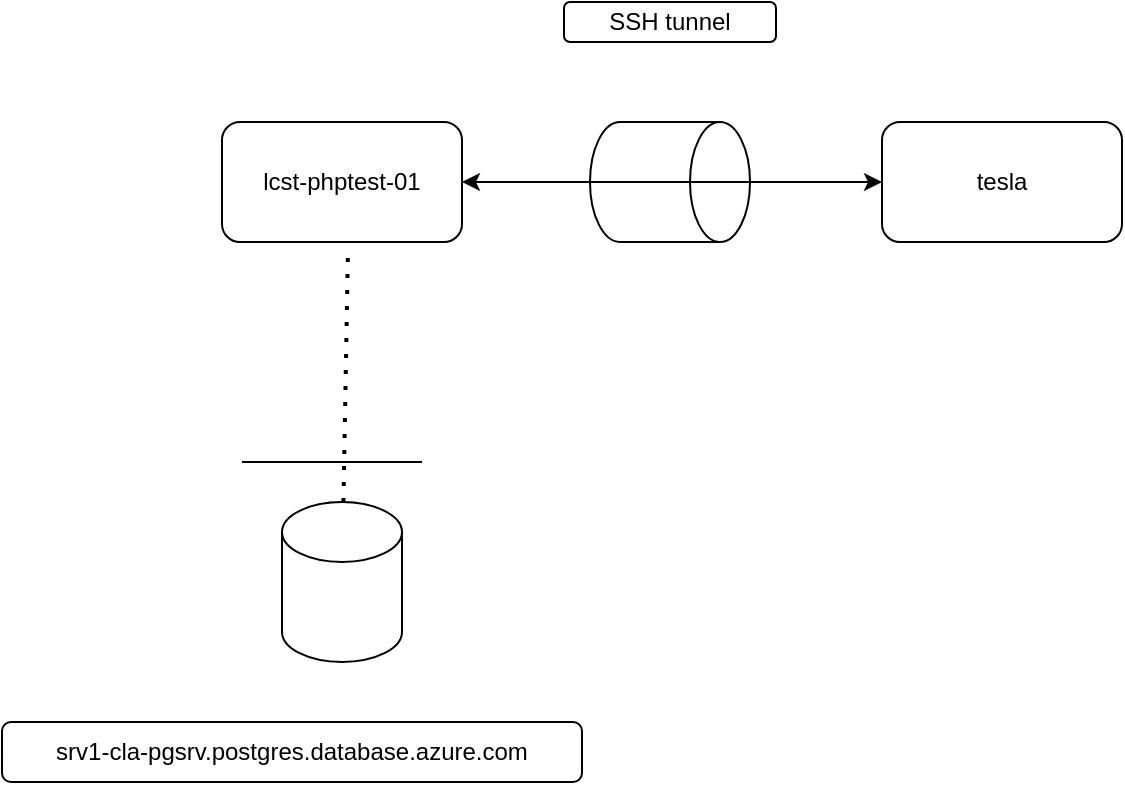 <mxfile version="13.9.7" type="github">
  <diagram id="ev5j7h65LCNtTHUr_suM" name="Page-1">
    <mxGraphModel dx="868" dy="430" grid="1" gridSize="10" guides="1" tooltips="1" connect="1" arrows="1" fold="1" page="1" pageScale="1" pageWidth="827" pageHeight="1169" math="0" shadow="0">
      <root>
        <mxCell id="0" />
        <mxCell id="1" parent="0" />
        <mxCell id="lJTx1EEEYlakHBWHTsgF-1" value="lcst-phptest-01" style="rounded=1;whiteSpace=wrap;html=1;" vertex="1" parent="1">
          <mxGeometry x="220" y="130" width="120" height="60" as="geometry" />
        </mxCell>
        <mxCell id="lJTx1EEEYlakHBWHTsgF-2" value="" style="shape=cylinder3;whiteSpace=wrap;html=1;boundedLbl=1;backgroundOutline=1;size=15;" vertex="1" parent="1">
          <mxGeometry x="250" y="320" width="60" height="80" as="geometry" />
        </mxCell>
        <mxCell id="lJTx1EEEYlakHBWHTsgF-3" value="srv1-cla-pgsrv.postgres.database.azure.com" style="rounded=1;whiteSpace=wrap;html=1;" vertex="1" parent="1">
          <mxGeometry x="110" y="430" width="290" height="30" as="geometry" />
        </mxCell>
        <mxCell id="lJTx1EEEYlakHBWHTsgF-4" value="" style="endArrow=none;dashed=1;html=1;dashPattern=1 3;strokeWidth=2;" edge="1" parent="1" source="lJTx1EEEYlakHBWHTsgF-2">
          <mxGeometry width="50" height="50" relative="1" as="geometry">
            <mxPoint x="410" y="280" as="sourcePoint" />
            <mxPoint x="283" y="193" as="targetPoint" />
          </mxGeometry>
        </mxCell>
        <mxCell id="lJTx1EEEYlakHBWHTsgF-6" value="" style="endArrow=none;html=1;" edge="1" parent="1">
          <mxGeometry width="50" height="50" relative="1" as="geometry">
            <mxPoint x="230" y="300" as="sourcePoint" />
            <mxPoint x="320" y="300" as="targetPoint" />
          </mxGeometry>
        </mxCell>
        <mxCell id="lJTx1EEEYlakHBWHTsgF-7" value="tesla" style="rounded=1;whiteSpace=wrap;html=1;" vertex="1" parent="1">
          <mxGeometry x="550" y="130" width="120" height="60" as="geometry" />
        </mxCell>
        <mxCell id="lJTx1EEEYlakHBWHTsgF-8" value="" style="shape=cylinder3;whiteSpace=wrap;html=1;boundedLbl=1;backgroundOutline=1;size=15;rotation=90;" vertex="1" parent="1">
          <mxGeometry x="414" y="120" width="60" height="80" as="geometry" />
        </mxCell>
        <mxCell id="lJTx1EEEYlakHBWHTsgF-9" value="" style="endArrow=classic;startArrow=classic;html=1;exitX=1;exitY=0.5;exitDx=0;exitDy=0;entryX=0;entryY=0.5;entryDx=0;entryDy=0;" edge="1" parent="1" source="lJTx1EEEYlakHBWHTsgF-1" target="lJTx1EEEYlakHBWHTsgF-7">
          <mxGeometry width="50" height="50" relative="1" as="geometry">
            <mxPoint x="410" y="280" as="sourcePoint" />
            <mxPoint x="460" y="230" as="targetPoint" />
          </mxGeometry>
        </mxCell>
        <mxCell id="lJTx1EEEYlakHBWHTsgF-10" value="SSH tunnel" style="rounded=1;whiteSpace=wrap;html=1;" vertex="1" parent="1">
          <mxGeometry x="391" y="70" width="106" height="20" as="geometry" />
        </mxCell>
      </root>
    </mxGraphModel>
  </diagram>
</mxfile>
